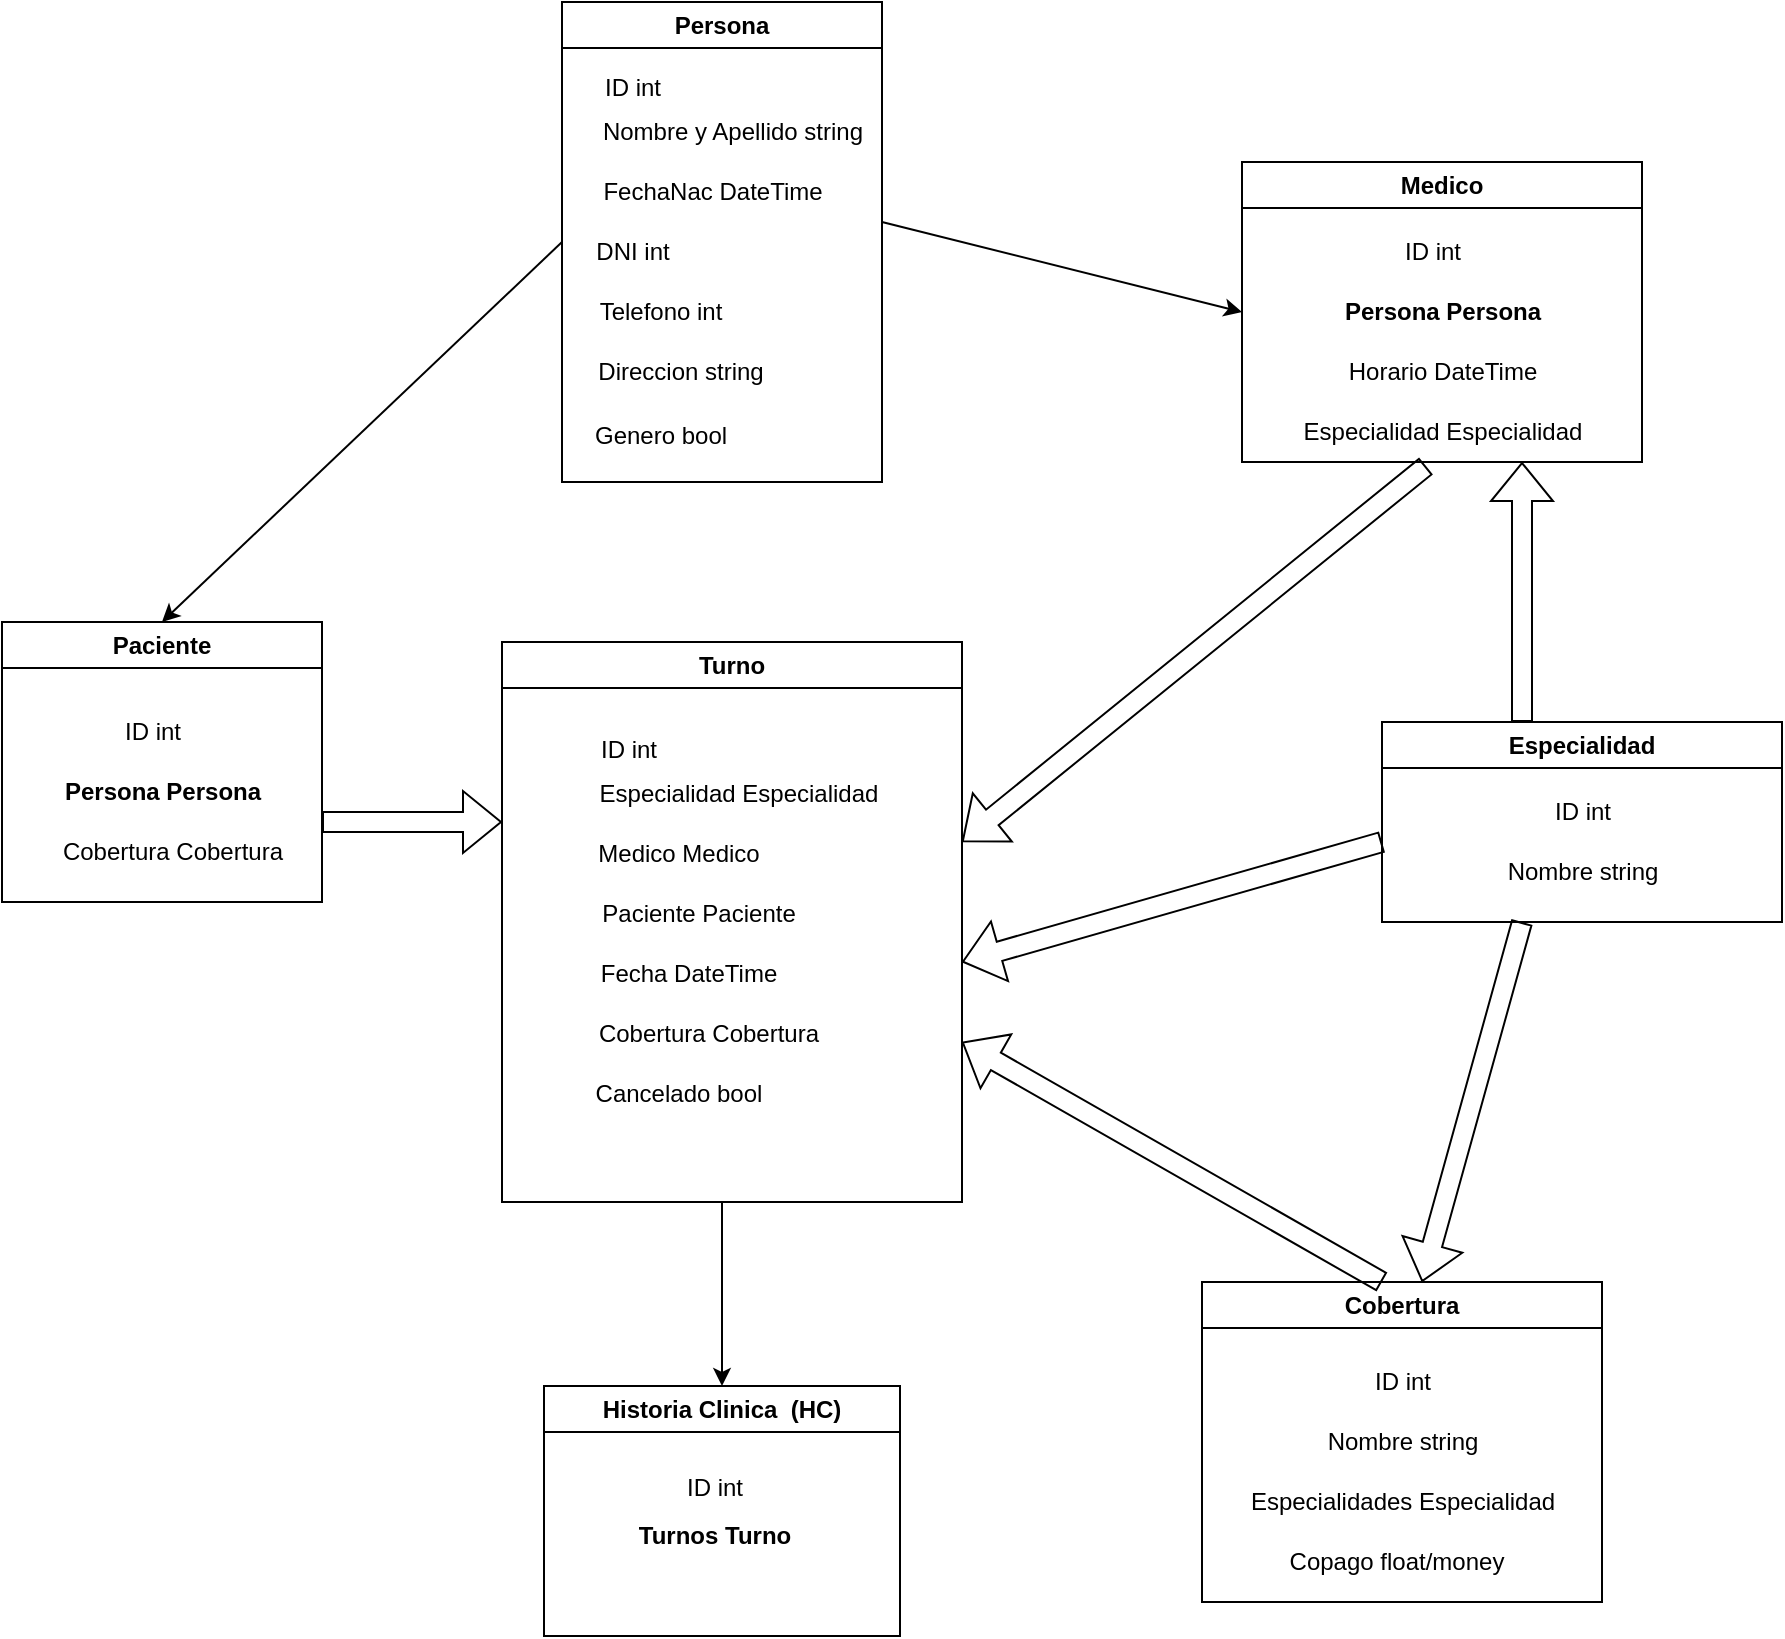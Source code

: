 <mxfile version="21.4.0" type="device">
  <diagram name="Página-1" id="bC6LSAw3a-Z9jn7Tr2eQ">
    <mxGraphModel dx="1434" dy="1965" grid="1" gridSize="10" guides="1" tooltips="1" connect="1" arrows="1" fold="1" page="1" pageScale="1" pageWidth="827" pageHeight="1169" math="0" shadow="0">
      <root>
        <mxCell id="0" />
        <mxCell id="1" parent="0" />
        <mxCell id="1_b3pGurxdwscy1fouva-1" value="Turno" style="swimlane;whiteSpace=wrap;html=1;" parent="1" vertex="1">
          <mxGeometry x="320" y="150" width="230" height="280" as="geometry" />
        </mxCell>
        <mxCell id="1_b3pGurxdwscy1fouva-14" value="Paciente Paciente" style="text;html=1;align=center;verticalAlign=middle;resizable=0;points=[];autosize=1;strokeColor=none;fillColor=none;" parent="1_b3pGurxdwscy1fouva-1" vertex="1">
          <mxGeometry x="37.5" y="121" width="120" height="30" as="geometry" />
        </mxCell>
        <mxCell id="1_b3pGurxdwscy1fouva-12" value="Especialidad Especialidad" style="text;html=1;align=center;verticalAlign=middle;resizable=0;points=[];autosize=1;strokeColor=none;fillColor=none;" parent="1_b3pGurxdwscy1fouva-1" vertex="1">
          <mxGeometry x="37.5" y="61" width="160" height="30" as="geometry" />
        </mxCell>
        <mxCell id="1_b3pGurxdwscy1fouva-13" value="Medico Medico" style="text;html=1;align=center;verticalAlign=middle;resizable=0;points=[];autosize=1;strokeColor=none;fillColor=none;" parent="1_b3pGurxdwscy1fouva-1" vertex="1">
          <mxGeometry x="37.5" y="91" width="100" height="30" as="geometry" />
        </mxCell>
        <mxCell id="1_b3pGurxdwscy1fouva-10" value="Fecha DateTime" style="text;html=1;align=center;verticalAlign=middle;resizable=0;points=[];autosize=1;strokeColor=none;fillColor=none;" parent="1_b3pGurxdwscy1fouva-1" vertex="1">
          <mxGeometry x="37.5" y="151" width="110" height="30" as="geometry" />
        </mxCell>
        <mxCell id="1_b3pGurxdwscy1fouva-11" value="ID int" style="text;html=1;align=center;verticalAlign=middle;resizable=0;points=[];autosize=1;strokeColor=none;fillColor=none;" parent="1_b3pGurxdwscy1fouva-1" vertex="1">
          <mxGeometry x="37.5" y="39" width="50" height="30" as="geometry" />
        </mxCell>
        <mxCell id="1_b3pGurxdwscy1fouva-18" value="Cancelado bool" style="text;html=1;align=center;verticalAlign=middle;resizable=0;points=[];autosize=1;strokeColor=none;fillColor=none;" parent="1_b3pGurxdwscy1fouva-1" vertex="1">
          <mxGeometry x="32.5" y="211" width="110" height="30" as="geometry" />
        </mxCell>
        <mxCell id="1_b3pGurxdwscy1fouva-17" value="Cobertura Cobertura" style="text;html=1;align=center;verticalAlign=middle;resizable=0;points=[];autosize=1;strokeColor=none;fillColor=none;" parent="1_b3pGurxdwscy1fouva-1" vertex="1">
          <mxGeometry x="37.5" y="181" width="130" height="30" as="geometry" />
        </mxCell>
        <mxCell id="1_b3pGurxdwscy1fouva-2" value="Persona" style="swimlane;whiteSpace=wrap;html=1;" parent="1" vertex="1">
          <mxGeometry x="350" y="-170" width="160" height="240" as="geometry" />
        </mxCell>
        <mxCell id="1_b3pGurxdwscy1fouva-19" value="Nombre y Apellido string" style="text;html=1;align=center;verticalAlign=middle;resizable=0;points=[];autosize=1;strokeColor=none;fillColor=none;" parent="1_b3pGurxdwscy1fouva-2" vertex="1">
          <mxGeometry x="10" y="50" width="150" height="30" as="geometry" />
        </mxCell>
        <mxCell id="1_b3pGurxdwscy1fouva-20" value="ID int" style="text;html=1;align=center;verticalAlign=middle;resizable=0;points=[];autosize=1;strokeColor=none;fillColor=none;" parent="1_b3pGurxdwscy1fouva-2" vertex="1">
          <mxGeometry x="10" y="28" width="50" height="30" as="geometry" />
        </mxCell>
        <mxCell id="1_b3pGurxdwscy1fouva-21" value="FechaNac DateTime" style="text;html=1;align=center;verticalAlign=middle;resizable=0;points=[];autosize=1;strokeColor=none;fillColor=none;" parent="1_b3pGurxdwscy1fouva-2" vertex="1">
          <mxGeometry x="10" y="80" width="130" height="30" as="geometry" />
        </mxCell>
        <mxCell id="1_b3pGurxdwscy1fouva-22" value="DNI int" style="text;html=1;align=center;verticalAlign=middle;resizable=0;points=[];autosize=1;strokeColor=none;fillColor=none;" parent="1_b3pGurxdwscy1fouva-2" vertex="1">
          <mxGeometry x="5" y="110" width="60" height="30" as="geometry" />
        </mxCell>
        <mxCell id="1_b3pGurxdwscy1fouva-23" value="Telefono int" style="text;html=1;align=center;verticalAlign=middle;resizable=0;points=[];autosize=1;strokeColor=none;fillColor=none;" parent="1_b3pGurxdwscy1fouva-2" vertex="1">
          <mxGeometry x="9" y="140" width="80" height="30" as="geometry" />
        </mxCell>
        <mxCell id="1_b3pGurxdwscy1fouva-24" value="Direccion string" style="text;html=1;align=center;verticalAlign=middle;resizable=0;points=[];autosize=1;strokeColor=none;fillColor=none;" parent="1_b3pGurxdwscy1fouva-2" vertex="1">
          <mxGeometry x="4" y="170" width="110" height="30" as="geometry" />
        </mxCell>
        <mxCell id="1_b3pGurxdwscy1fouva-25" value="Genero bool" style="text;html=1;align=center;verticalAlign=middle;resizable=0;points=[];autosize=1;strokeColor=none;fillColor=none;" parent="1_b3pGurxdwscy1fouva-2" vertex="1">
          <mxGeometry x="4" y="202" width="90" height="30" as="geometry" />
        </mxCell>
        <mxCell id="1_b3pGurxdwscy1fouva-3" value="Paciente" style="swimlane;whiteSpace=wrap;html=1;startSize=23;" parent="1" vertex="1">
          <mxGeometry x="70" y="140" width="160" height="140" as="geometry" />
        </mxCell>
        <mxCell id="1_b3pGurxdwscy1fouva-53" value="ID int" style="text;html=1;align=center;verticalAlign=middle;resizable=0;points=[];autosize=1;strokeColor=none;fillColor=none;" parent="1_b3pGurxdwscy1fouva-3" vertex="1">
          <mxGeometry x="50" y="40" width="50" height="30" as="geometry" />
        </mxCell>
        <mxCell id="1_b3pGurxdwscy1fouva-54" value="Persona Persona" style="text;html=1;align=center;verticalAlign=middle;resizable=0;points=[];autosize=1;strokeColor=none;fillColor=none;fontStyle=1" parent="1_b3pGurxdwscy1fouva-3" vertex="1">
          <mxGeometry x="20" y="70" width="120" height="30" as="geometry" />
        </mxCell>
        <mxCell id="1_b3pGurxdwscy1fouva-55" value="Cobertura Cobertura" style="text;html=1;align=center;verticalAlign=middle;resizable=0;points=[];autosize=1;strokeColor=none;fillColor=none;" parent="1_b3pGurxdwscy1fouva-3" vertex="1">
          <mxGeometry x="20" y="100" width="130" height="30" as="geometry" />
        </mxCell>
        <mxCell id="1_b3pGurxdwscy1fouva-5" value="Historia Clinica&amp;nbsp; (HC)" style="swimlane;whiteSpace=wrap;html=1;" parent="1" vertex="1">
          <mxGeometry x="341" y="522" width="178" height="125" as="geometry" />
        </mxCell>
        <mxCell id="1_b3pGurxdwscy1fouva-46" value="ID int" style="text;html=1;align=center;verticalAlign=middle;resizable=0;points=[];autosize=1;strokeColor=none;fillColor=none;" parent="1_b3pGurxdwscy1fouva-5" vertex="1">
          <mxGeometry x="60" y="36" width="50" height="30" as="geometry" />
        </mxCell>
        <mxCell id="1_b3pGurxdwscy1fouva-47" value="Turnos Turno" style="text;html=1;align=center;verticalAlign=middle;resizable=0;points=[];autosize=1;strokeColor=none;fillColor=none;fontStyle=1" parent="1_b3pGurxdwscy1fouva-5" vertex="1">
          <mxGeometry x="35" y="60" width="100" height="30" as="geometry" />
        </mxCell>
        <mxCell id="1_b3pGurxdwscy1fouva-6" value="Cobertura" style="swimlane;whiteSpace=wrap;html=1;" parent="1" vertex="1">
          <mxGeometry x="670" y="470" width="200" height="160" as="geometry" />
        </mxCell>
        <mxCell id="1_b3pGurxdwscy1fouva-42" value="ID int" style="text;html=1;align=center;verticalAlign=middle;resizable=0;points=[];autosize=1;strokeColor=none;fillColor=none;" parent="1_b3pGurxdwscy1fouva-6" vertex="1">
          <mxGeometry x="75" y="35" width="50" height="30" as="geometry" />
        </mxCell>
        <mxCell id="1_b3pGurxdwscy1fouva-43" value="Nombre string" style="text;html=1;align=center;verticalAlign=middle;resizable=0;points=[];autosize=1;strokeColor=none;fillColor=none;" parent="1_b3pGurxdwscy1fouva-6" vertex="1">
          <mxGeometry x="50" y="65" width="100" height="30" as="geometry" />
        </mxCell>
        <mxCell id="1_b3pGurxdwscy1fouva-44" value="Especialidades Especialidad" style="text;html=1;align=center;verticalAlign=middle;resizable=0;points=[];autosize=1;strokeColor=none;fillColor=none;" parent="1_b3pGurxdwscy1fouva-6" vertex="1">
          <mxGeometry x="10" y="95" width="180" height="30" as="geometry" />
        </mxCell>
        <mxCell id="y-HacF0nuVGnLRM8Bkc7-1" value="Copago float/money" style="text;html=1;align=center;verticalAlign=middle;resizable=0;points=[];autosize=1;strokeColor=none;fillColor=none;" vertex="1" parent="1_b3pGurxdwscy1fouva-6">
          <mxGeometry x="32" y="125" width="130" height="30" as="geometry" />
        </mxCell>
        <mxCell id="1_b3pGurxdwscy1fouva-7" value="Especialidad" style="swimlane;whiteSpace=wrap;html=1;" parent="1" vertex="1">
          <mxGeometry x="760" y="190" width="200" height="100" as="geometry" />
        </mxCell>
        <mxCell id="1_b3pGurxdwscy1fouva-38" value="ID int" style="text;html=1;align=center;verticalAlign=middle;resizable=0;points=[];autosize=1;strokeColor=none;fillColor=none;" parent="1_b3pGurxdwscy1fouva-7" vertex="1">
          <mxGeometry x="75" y="30" width="50" height="30" as="geometry" />
        </mxCell>
        <mxCell id="1_b3pGurxdwscy1fouva-39" value="Nombre string" style="text;html=1;align=center;verticalAlign=middle;resizable=0;points=[];autosize=1;strokeColor=none;fillColor=none;" parent="1_b3pGurxdwscy1fouva-7" vertex="1">
          <mxGeometry x="50" y="60" width="100" height="30" as="geometry" />
        </mxCell>
        <mxCell id="1_b3pGurxdwscy1fouva-8" value="Medico" style="swimlane;whiteSpace=wrap;html=1;" parent="1" vertex="1">
          <mxGeometry x="690" y="-90" width="200" height="150" as="geometry" />
        </mxCell>
        <mxCell id="1_b3pGurxdwscy1fouva-33" value="ID int" style="text;html=1;align=center;verticalAlign=middle;resizable=0;points=[];autosize=1;strokeColor=none;fillColor=none;" parent="1_b3pGurxdwscy1fouva-8" vertex="1">
          <mxGeometry x="70" y="30" width="50" height="30" as="geometry" />
        </mxCell>
        <mxCell id="1_b3pGurxdwscy1fouva-34" value="Persona Persona" style="text;html=1;align=center;verticalAlign=middle;resizable=0;points=[];autosize=1;strokeColor=none;fillColor=none;fontStyle=1" parent="1_b3pGurxdwscy1fouva-8" vertex="1">
          <mxGeometry x="40" y="60" width="120" height="30" as="geometry" />
        </mxCell>
        <mxCell id="1_b3pGurxdwscy1fouva-35" value="Horario DateTime" style="text;html=1;align=center;verticalAlign=middle;resizable=0;points=[];autosize=1;strokeColor=none;fillColor=none;" parent="1_b3pGurxdwscy1fouva-8" vertex="1">
          <mxGeometry x="40" y="90" width="120" height="30" as="geometry" />
        </mxCell>
        <mxCell id="1_b3pGurxdwscy1fouva-36" value="Especialidad Especialidad" style="text;html=1;align=center;verticalAlign=middle;resizable=0;points=[];autosize=1;strokeColor=none;fillColor=none;" parent="1_b3pGurxdwscy1fouva-8" vertex="1">
          <mxGeometry x="20" y="120" width="160" height="30" as="geometry" />
        </mxCell>
        <mxCell id="1_b3pGurxdwscy1fouva-32" value="" style="endArrow=classic;html=1;rounded=0;entryX=0;entryY=0.5;entryDx=0;entryDy=0;" parent="1" target="1_b3pGurxdwscy1fouva-8" edge="1">
          <mxGeometry width="50" height="50" relative="1" as="geometry">
            <mxPoint x="510" y="-60" as="sourcePoint" />
            <mxPoint x="610" y="110" as="targetPoint" />
          </mxGeometry>
        </mxCell>
        <mxCell id="1_b3pGurxdwscy1fouva-51" value="" style="endArrow=classic;html=1;rounded=0;entryX=0.5;entryY=0;entryDx=0;entryDy=0;" parent="1" target="1_b3pGurxdwscy1fouva-5" edge="1">
          <mxGeometry width="50" height="50" relative="1" as="geometry">
            <mxPoint x="430" y="430" as="sourcePoint" />
            <mxPoint x="360" y="480" as="targetPoint" />
          </mxGeometry>
        </mxCell>
        <mxCell id="1_b3pGurxdwscy1fouva-27" value="" style="endArrow=classic;html=1;rounded=0;exitX=0;exitY=0.5;exitDx=0;exitDy=0;entryX=0.5;entryY=0;entryDx=0;entryDy=0;" parent="1" source="1_b3pGurxdwscy1fouva-2" target="1_b3pGurxdwscy1fouva-3" edge="1">
          <mxGeometry width="50" height="50" relative="1" as="geometry">
            <mxPoint x="440" y="10" as="sourcePoint" />
            <mxPoint x="428.96" y="139.02" as="targetPoint" />
          </mxGeometry>
        </mxCell>
        <mxCell id="y-HacF0nuVGnLRM8Bkc7-2" value="" style="shape=flexArrow;endArrow=classic;html=1;rounded=0;exitX=0.35;exitY=0;exitDx=0;exitDy=0;exitPerimeter=0;" edge="1" parent="1" source="1_b3pGurxdwscy1fouva-7">
          <mxGeometry width="50" height="50" relative="1" as="geometry">
            <mxPoint x="840" y="170" as="sourcePoint" />
            <mxPoint x="830" y="60" as="targetPoint" />
          </mxGeometry>
        </mxCell>
        <mxCell id="y-HacF0nuVGnLRM8Bkc7-3" value="" style="shape=flexArrow;endArrow=classic;html=1;rounded=0;exitX=0.45;exitY=1.067;exitDx=0;exitDy=0;exitPerimeter=0;" edge="1" parent="1" source="1_b3pGurxdwscy1fouva-36">
          <mxGeometry width="50" height="50" relative="1" as="geometry">
            <mxPoint x="650" y="140" as="sourcePoint" />
            <mxPoint x="550" y="250" as="targetPoint" />
          </mxGeometry>
        </mxCell>
        <mxCell id="y-HacF0nuVGnLRM8Bkc7-8" value="" style="shape=flexArrow;endArrow=classic;html=1;rounded=0;" edge="1" parent="1">
          <mxGeometry width="50" height="50" relative="1" as="geometry">
            <mxPoint x="760" y="250" as="sourcePoint" />
            <mxPoint x="550" y="310" as="targetPoint" />
          </mxGeometry>
        </mxCell>
        <mxCell id="y-HacF0nuVGnLRM8Bkc7-9" value="" style="shape=flexArrow;endArrow=classic;html=1;rounded=0;" edge="1" parent="1">
          <mxGeometry width="50" height="50" relative="1" as="geometry">
            <mxPoint x="760" y="470" as="sourcePoint" />
            <mxPoint x="550" y="350" as="targetPoint" />
          </mxGeometry>
        </mxCell>
        <mxCell id="y-HacF0nuVGnLRM8Bkc7-10" value="" style="shape=flexArrow;endArrow=classic;html=1;rounded=0;" edge="1" parent="1">
          <mxGeometry width="50" height="50" relative="1" as="geometry">
            <mxPoint x="830" y="290" as="sourcePoint" />
            <mxPoint x="780" y="470" as="targetPoint" />
          </mxGeometry>
        </mxCell>
        <mxCell id="y-HacF0nuVGnLRM8Bkc7-11" value="" style="shape=flexArrow;endArrow=classic;html=1;rounded=0;" edge="1" parent="1">
          <mxGeometry width="50" height="50" relative="1" as="geometry">
            <mxPoint x="230" y="240" as="sourcePoint" />
            <mxPoint x="320" y="240" as="targetPoint" />
          </mxGeometry>
        </mxCell>
      </root>
    </mxGraphModel>
  </diagram>
</mxfile>
